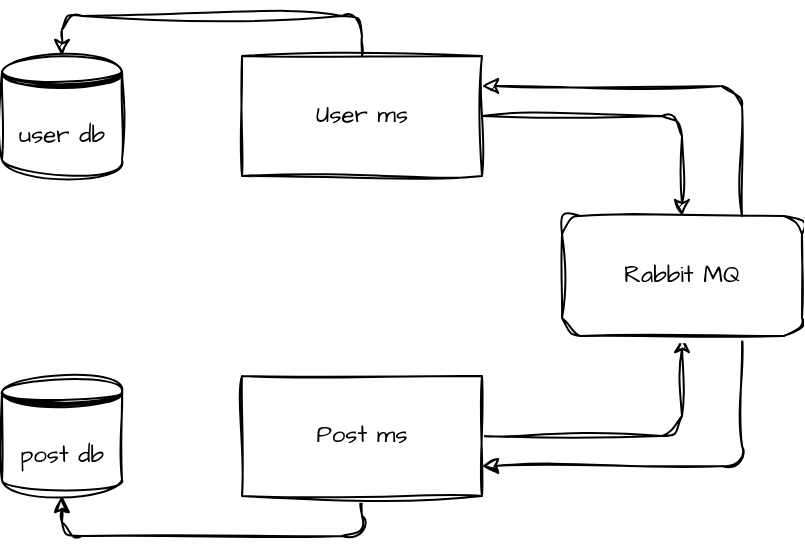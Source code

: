 <mxfile version="24.2.8" type="gitlab">
  <diagram name="Страница — 1" id="AUp2mg7xWHnDjK-ck85j">
    <mxGraphModel dx="1383" dy="747" grid="1" gridSize="10" guides="1" tooltips="1" connect="1" arrows="1" fold="1" page="1" pageScale="1" pageWidth="827" pageHeight="1169" math="0" shadow="0">
      <root>
        <mxCell id="0" />
        <mxCell id="1" parent="0" />
        <mxCell id="9KKYod5vIWEOe8en1qUW-10" style="edgeStyle=orthogonalEdgeStyle;rounded=1;sketch=1;hachureGap=4;jiggle=2;curveFitting=1;orthogonalLoop=1;jettySize=auto;html=1;exitX=1;exitY=0.5;exitDx=0;exitDy=0;entryX=0.5;entryY=0;entryDx=0;entryDy=0;fontFamily=Architects Daughter;fontSource=https%3A%2F%2Ffonts.googleapis.com%2Fcss%3Ffamily%3DArchitects%2BDaughter;" edge="1" parent="1" source="9KKYod5vIWEOe8en1qUW-2" target="9KKYod5vIWEOe8en1qUW-8">
          <mxGeometry relative="1" as="geometry" />
        </mxCell>
        <mxCell id="9KKYod5vIWEOe8en1qUW-15" style="edgeStyle=orthogonalEdgeStyle;rounded=1;sketch=1;hachureGap=4;jiggle=2;curveFitting=1;orthogonalLoop=1;jettySize=auto;html=1;exitX=0.5;exitY=0;exitDx=0;exitDy=0;entryX=0.5;entryY=0;entryDx=0;entryDy=0;fontFamily=Architects Daughter;fontSource=https%3A%2F%2Ffonts.googleapis.com%2Fcss%3Ffamily%3DArchitects%2BDaughter;" edge="1" parent="1" source="9KKYod5vIWEOe8en1qUW-2" target="9KKYod5vIWEOe8en1qUW-13">
          <mxGeometry relative="1" as="geometry" />
        </mxCell>
        <mxCell id="9KKYod5vIWEOe8en1qUW-2" value="User ms" style="rounded=0;whiteSpace=wrap;html=1;sketch=1;hachureGap=4;jiggle=2;curveFitting=1;fontFamily=Architects Daughter;fontSource=https%3A%2F%2Ffonts.googleapis.com%2Fcss%3Ffamily%3DArchitects%2BDaughter;" vertex="1" parent="1">
          <mxGeometry x="369" y="230" width="120" height="60" as="geometry" />
        </mxCell>
        <mxCell id="9KKYod5vIWEOe8en1qUW-9" style="edgeStyle=orthogonalEdgeStyle;rounded=1;sketch=1;hachureGap=4;jiggle=2;curveFitting=1;orthogonalLoop=1;jettySize=auto;html=1;exitX=1;exitY=0.5;exitDx=0;exitDy=0;entryX=0.5;entryY=1;entryDx=0;entryDy=0;fontFamily=Architects Daughter;fontSource=https%3A%2F%2Ffonts.googleapis.com%2Fcss%3Ffamily%3DArchitects%2BDaughter;" edge="1" parent="1" source="9KKYod5vIWEOe8en1qUW-3" target="9KKYod5vIWEOe8en1qUW-8">
          <mxGeometry relative="1" as="geometry" />
        </mxCell>
        <mxCell id="9KKYod5vIWEOe8en1qUW-18" style="edgeStyle=orthogonalEdgeStyle;rounded=1;sketch=1;hachureGap=4;jiggle=2;curveFitting=1;orthogonalLoop=1;jettySize=auto;html=1;exitX=0.5;exitY=1;exitDx=0;exitDy=0;entryX=0.5;entryY=1;entryDx=0;entryDy=0;fontFamily=Architects Daughter;fontSource=https%3A%2F%2Ffonts.googleapis.com%2Fcss%3Ffamily%3DArchitects%2BDaughter;" edge="1" parent="1" source="9KKYod5vIWEOe8en1qUW-3" target="9KKYod5vIWEOe8en1qUW-14">
          <mxGeometry relative="1" as="geometry" />
        </mxCell>
        <mxCell id="9KKYod5vIWEOe8en1qUW-3" value="Post ms" style="rounded=0;whiteSpace=wrap;html=1;sketch=1;hachureGap=4;jiggle=2;curveFitting=1;fontFamily=Architects Daughter;fontSource=https%3A%2F%2Ffonts.googleapis.com%2Fcss%3Ffamily%3DArchitects%2BDaughter;" vertex="1" parent="1">
          <mxGeometry x="369" y="390" width="120" height="60" as="geometry" />
        </mxCell>
        <mxCell id="9KKYod5vIWEOe8en1qUW-11" style="edgeStyle=orthogonalEdgeStyle;rounded=1;sketch=1;hachureGap=4;jiggle=2;curveFitting=1;orthogonalLoop=1;jettySize=auto;html=1;exitX=0.75;exitY=0;exitDx=0;exitDy=0;entryX=1;entryY=0.25;entryDx=0;entryDy=0;fontFamily=Architects Daughter;fontSource=https%3A%2F%2Ffonts.googleapis.com%2Fcss%3Ffamily%3DArchitects%2BDaughter;" edge="1" parent="1" source="9KKYod5vIWEOe8en1qUW-8" target="9KKYod5vIWEOe8en1qUW-2">
          <mxGeometry relative="1" as="geometry" />
        </mxCell>
        <mxCell id="9KKYod5vIWEOe8en1qUW-12" style="edgeStyle=orthogonalEdgeStyle;rounded=1;sketch=1;hachureGap=4;jiggle=2;curveFitting=1;orthogonalLoop=1;jettySize=auto;html=1;exitX=0.75;exitY=1;exitDx=0;exitDy=0;entryX=1;entryY=0.75;entryDx=0;entryDy=0;fontFamily=Architects Daughter;fontSource=https%3A%2F%2Ffonts.googleapis.com%2Fcss%3Ffamily%3DArchitects%2BDaughter;" edge="1" parent="1" source="9KKYod5vIWEOe8en1qUW-8" target="9KKYod5vIWEOe8en1qUW-3">
          <mxGeometry relative="1" as="geometry" />
        </mxCell>
        <mxCell id="9KKYod5vIWEOe8en1qUW-8" value="Rabbit MQ" style="rounded=1;whiteSpace=wrap;html=1;sketch=1;hachureGap=4;jiggle=2;curveFitting=1;fontFamily=Architects Daughter;fontSource=https%3A%2F%2Ffonts.googleapis.com%2Fcss%3Ffamily%3DArchitects%2BDaughter;" vertex="1" parent="1">
          <mxGeometry x="529" y="310" width="120" height="60" as="geometry" />
        </mxCell>
        <mxCell id="9KKYod5vIWEOe8en1qUW-13" value="user db" style="shape=datastore;whiteSpace=wrap;html=1;rounded=1;sketch=1;hachureGap=4;jiggle=2;curveFitting=1;fontFamily=Architects Daughter;fontSource=https%3A%2F%2Ffonts.googleapis.com%2Fcss%3Ffamily%3DArchitects%2BDaughter;" vertex="1" parent="1">
          <mxGeometry x="249" y="230" width="60" height="60" as="geometry" />
        </mxCell>
        <mxCell id="9KKYod5vIWEOe8en1qUW-14" value="post db" style="shape=datastore;whiteSpace=wrap;html=1;rounded=1;sketch=1;hachureGap=4;jiggle=2;curveFitting=1;fontFamily=Architects Daughter;fontSource=https%3A%2F%2Ffonts.googleapis.com%2Fcss%3Ffamily%3DArchitects%2BDaughter;" vertex="1" parent="1">
          <mxGeometry x="249" y="390" width="60" height="60" as="geometry" />
        </mxCell>
      </root>
    </mxGraphModel>
  </diagram>
</mxfile>

